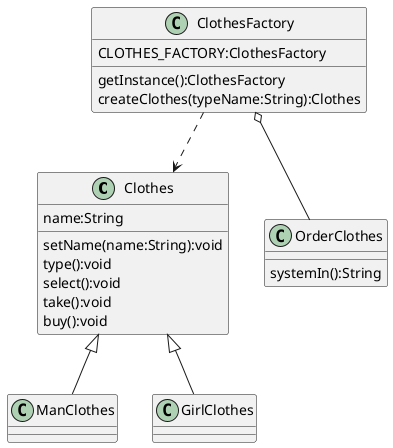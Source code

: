 @startuml
class Clothes{
    name:String
    setName(name:String):void
    type():void
    select():void
    take():void
    buy():void
}
class ManClothes
class GirlClothes
Clothes <|-- ManClothes
Clothes <|-- GirlClothes

class ClothesFactory{
    CLOTHES_FACTORY:ClothesFactory
    getInstance():ClothesFactory
    createClothes(typeName:String):Clothes
}
ClothesFactory..>Clothes
class OrderClothes{
    systemIn():String
}
ClothesFactory o-- OrderClothes
@enduml